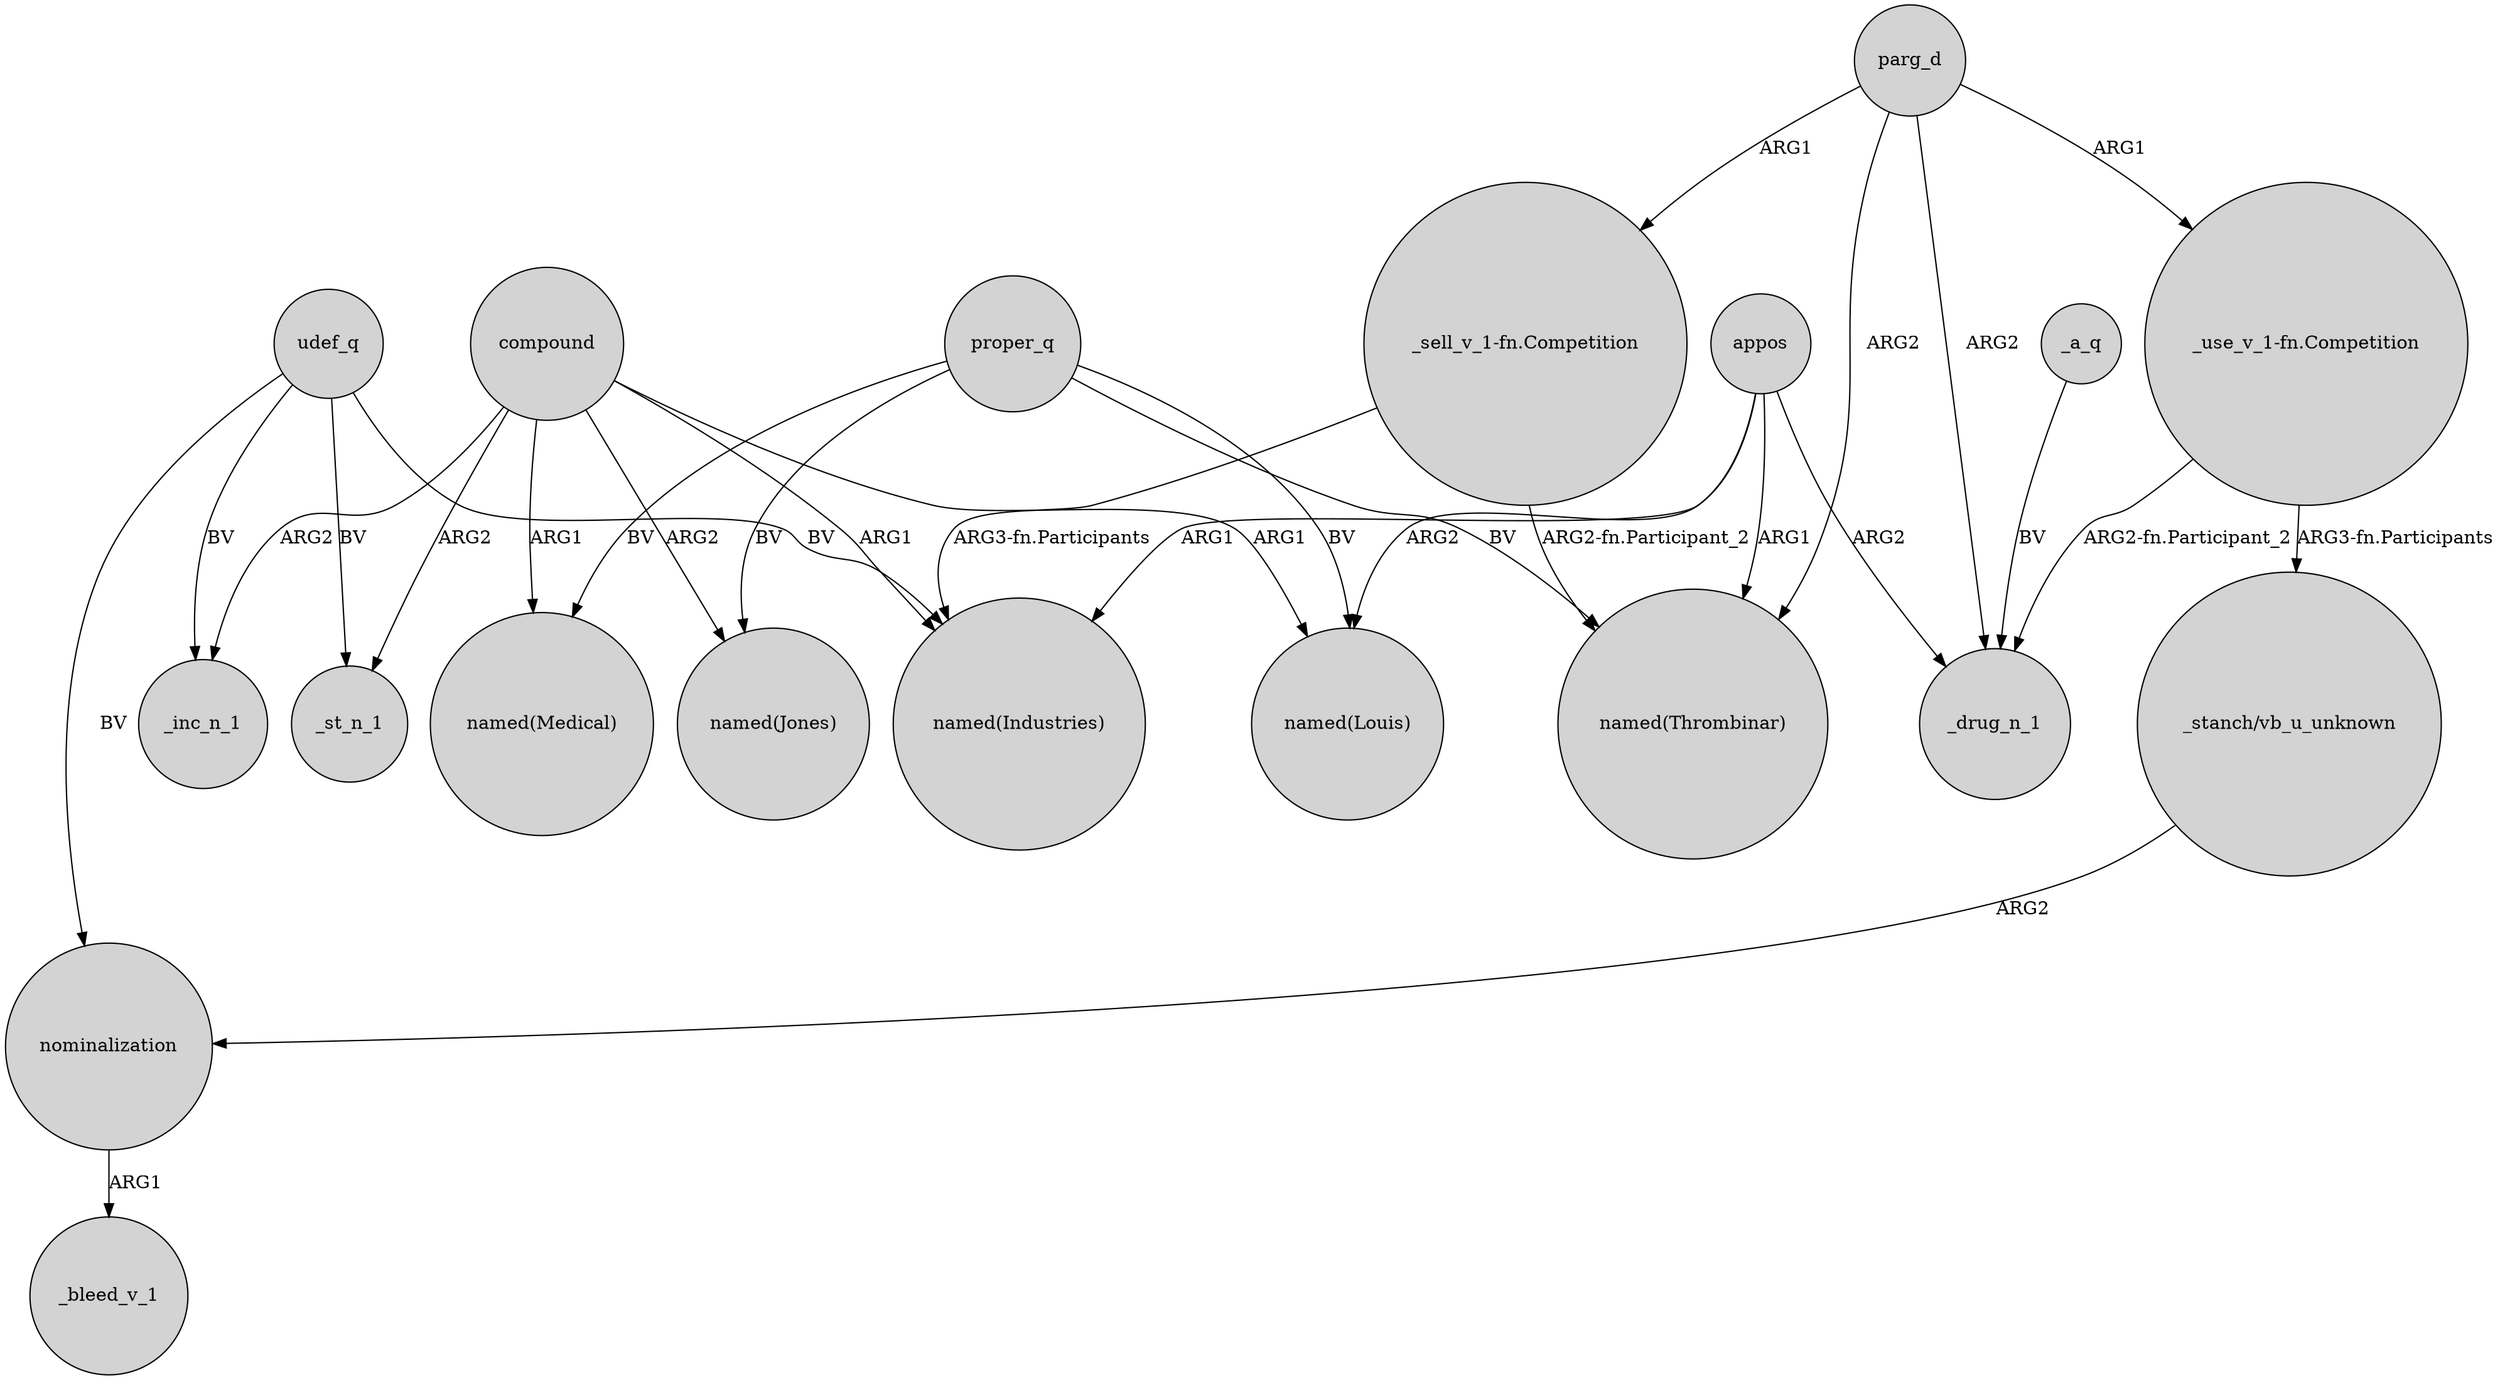 digraph {
	node [shape=circle style=filled]
	udef_q -> _st_n_1 [label=BV]
	compound -> "named(Louis)" [label=ARG1]
	appos -> _drug_n_1 [label=ARG2]
	proper_q -> "named(Thrombinar)" [label=BV]
	parg_d -> "_sell_v_1-fn.Competition" [label=ARG1]
	compound -> "named(Industries)" [label=ARG1]
	udef_q -> nominalization [label=BV]
	parg_d -> _drug_n_1 [label=ARG2]
	proper_q -> "named(Medical)" [label=BV]
	"_sell_v_1-fn.Competition" -> "named(Thrombinar)" [label="ARG2-fn.Participant_2"]
	parg_d -> "_use_v_1-fn.Competition" [label=ARG1]
	"_stanch/vb_u_unknown" -> nominalization [label=ARG2]
	udef_q -> _inc_n_1 [label=BV]
	compound -> "named(Medical)" [label=ARG1]
	compound -> _inc_n_1 [label=ARG2]
	_a_q -> _drug_n_1 [label=BV]
	proper_q -> "named(Jones)" [label=BV]
	compound -> _st_n_1 [label=ARG2]
	appos -> "named(Industries)" [label=ARG1]
	parg_d -> "named(Thrombinar)" [label=ARG2]
	"_use_v_1-fn.Competition" -> _drug_n_1 [label="ARG2-fn.Participant_2"]
	appos -> "named(Thrombinar)" [label=ARG1]
	proper_q -> "named(Louis)" [label=BV]
	compound -> "named(Jones)" [label=ARG2]
	"_sell_v_1-fn.Competition" -> "named(Industries)" [label="ARG3-fn.Participants"]
	udef_q -> "named(Industries)" [label=BV]
	nominalization -> _bleed_v_1 [label=ARG1]
	"_use_v_1-fn.Competition" -> "_stanch/vb_u_unknown" [label="ARG3-fn.Participants"]
	appos -> "named(Louis)" [label=ARG2]
}

